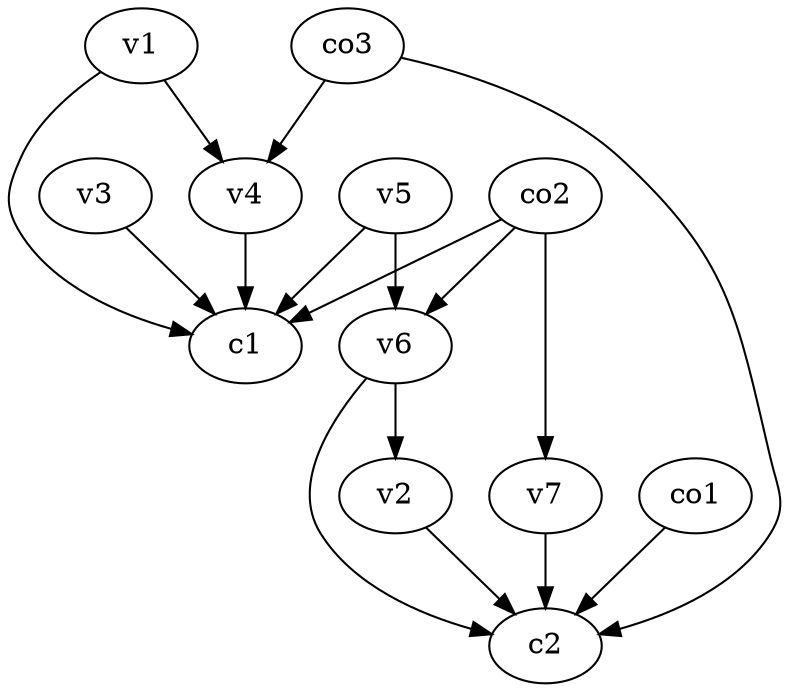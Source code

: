 strict digraph  {
c1;
c2;
v1;
v2;
v3;
v4;
v5;
v6;
v7;
co1;
co2;
co3;
v1 -> c1  [weight=1];
v1 -> v4  [weight=1];
v2 -> c2  [weight=1];
v3 -> c1  [weight=1];
v4 -> c1  [weight=1];
v5 -> c1  [weight=1];
v5 -> v6  [weight=1];
v6 -> c2  [weight=1];
v6 -> v2  [weight=1];
v7 -> c2  [weight=1];
co1 -> c2  [weight=1];
co2 -> c1  [weight=1];
co2 -> v6  [weight=1];
co2 -> v7  [weight=1];
co3 -> c2  [weight=1];
co3 -> v4  [weight=1];
}
